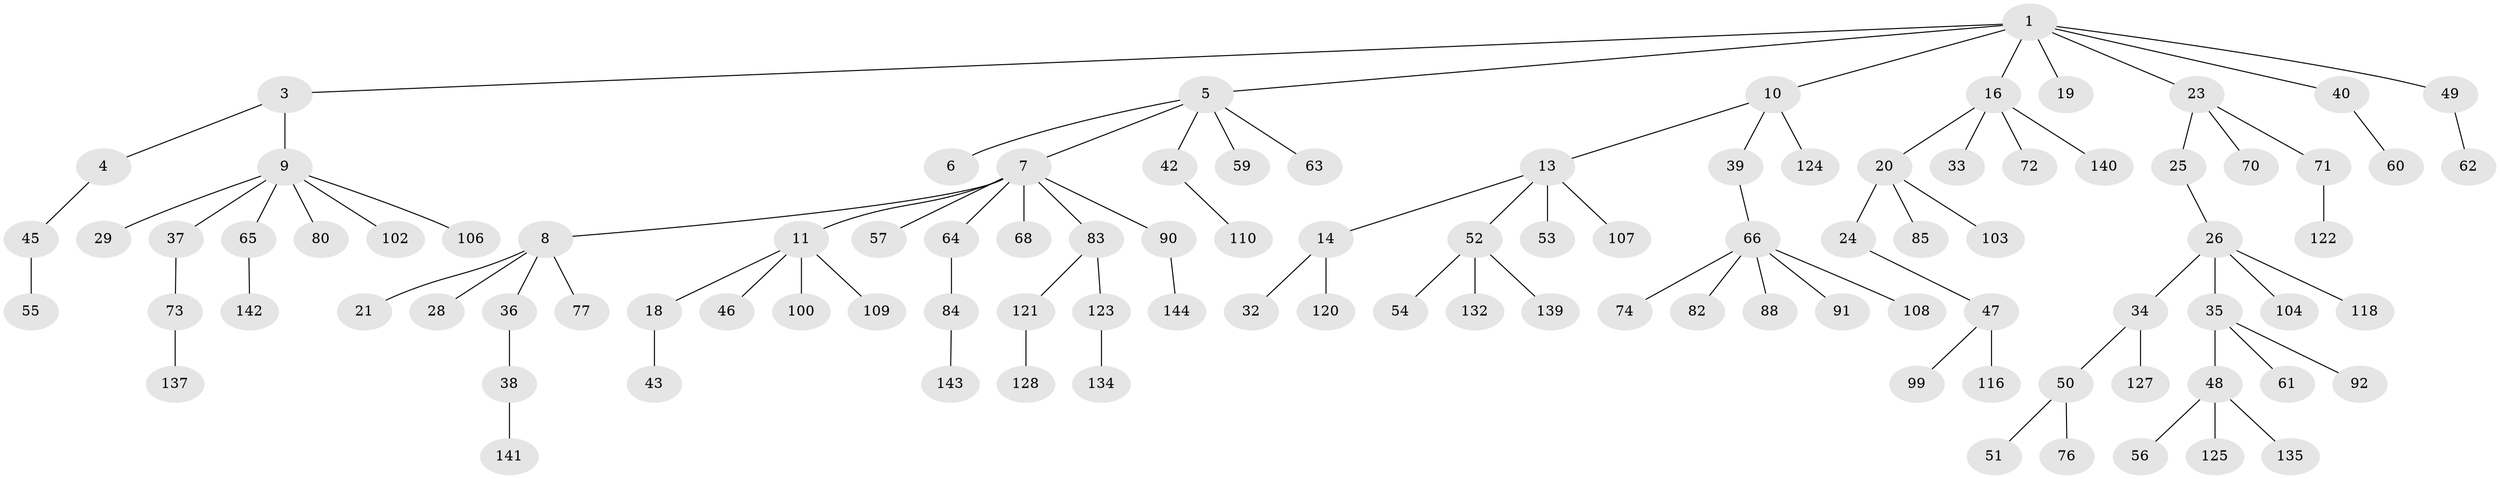 // original degree distribution, {8: 0.020833333333333332, 2: 0.2361111111111111, 3: 0.125, 6: 0.013888888888888888, 1: 0.5138888888888888, 4: 0.0763888888888889, 5: 0.013888888888888888}
// Generated by graph-tools (version 1.1) at 2025/42/03/06/25 10:42:04]
// undirected, 102 vertices, 101 edges
graph export_dot {
graph [start="1"]
  node [color=gray90,style=filled];
  1 [super="+2"];
  3;
  4 [super="+81"];
  5 [super="+17"];
  6;
  7 [super="+22"];
  8 [super="+15"];
  9 [super="+31"];
  10 [super="+12"];
  11 [super="+89"];
  13 [super="+30"];
  14 [super="+27"];
  16 [super="+79"];
  18;
  19 [super="+97"];
  20 [super="+78"];
  21;
  23 [super="+41"];
  24;
  25;
  26 [super="+130"];
  28 [super="+58"];
  29;
  32 [super="+44"];
  33;
  34;
  35 [super="+67"];
  36 [super="+119"];
  37 [super="+87"];
  38;
  39 [super="+94"];
  40 [super="+115"];
  42 [super="+95"];
  43;
  45 [super="+98"];
  46 [super="+114"];
  47 [super="+111"];
  48 [super="+75"];
  49;
  50 [super="+136"];
  51;
  52 [super="+86"];
  53;
  54;
  55;
  56;
  57;
  59 [super="+93"];
  60;
  61;
  62 [super="+112"];
  63;
  64;
  65 [super="+113"];
  66 [super="+69"];
  68;
  70;
  71 [super="+101"];
  72;
  73 [super="+126"];
  74 [super="+105"];
  76;
  77 [super="+117"];
  80;
  82;
  83 [super="+96"];
  84 [super="+129"];
  85;
  88;
  90 [super="+131"];
  91;
  92;
  99;
  100;
  102;
  103;
  104;
  106;
  107;
  108;
  109;
  110;
  116;
  118;
  120;
  121;
  122 [super="+133"];
  123;
  124;
  125;
  127;
  128 [super="+138"];
  132;
  134;
  135;
  137;
  139;
  140;
  141;
  142;
  143;
  144;
  1 -- 3;
  1 -- 5;
  1 -- 16;
  1 -- 19;
  1 -- 23;
  1 -- 40;
  1 -- 49;
  1 -- 10;
  3 -- 4;
  3 -- 9;
  4 -- 45;
  5 -- 6;
  5 -- 7;
  5 -- 42;
  5 -- 59;
  5 -- 63;
  7 -- 8;
  7 -- 11;
  7 -- 57;
  7 -- 68;
  7 -- 83;
  7 -- 90;
  7 -- 64;
  8 -- 21;
  8 -- 28;
  8 -- 77;
  8 -- 36;
  9 -- 29;
  9 -- 37;
  9 -- 65;
  9 -- 80;
  9 -- 102;
  9 -- 106;
  10 -- 124;
  10 -- 13;
  10 -- 39;
  11 -- 18;
  11 -- 46;
  11 -- 100;
  11 -- 109;
  13 -- 14;
  13 -- 52;
  13 -- 53;
  13 -- 107;
  14 -- 120;
  14 -- 32;
  16 -- 20;
  16 -- 33;
  16 -- 72;
  16 -- 140;
  18 -- 43;
  20 -- 24;
  20 -- 85;
  20 -- 103;
  23 -- 25;
  23 -- 71;
  23 -- 70;
  24 -- 47;
  25 -- 26;
  26 -- 34;
  26 -- 35;
  26 -- 104;
  26 -- 118;
  34 -- 50;
  34 -- 127;
  35 -- 48;
  35 -- 61;
  35 -- 92;
  36 -- 38;
  37 -- 73;
  38 -- 141;
  39 -- 66;
  40 -- 60;
  42 -- 110;
  45 -- 55;
  47 -- 99;
  47 -- 116;
  48 -- 56;
  48 -- 125;
  48 -- 135;
  49 -- 62;
  50 -- 51;
  50 -- 76;
  52 -- 54;
  52 -- 132;
  52 -- 139;
  64 -- 84;
  65 -- 142;
  66 -- 91;
  66 -- 108;
  66 -- 88;
  66 -- 82;
  66 -- 74;
  71 -- 122;
  73 -- 137;
  83 -- 121;
  83 -- 123;
  84 -- 143;
  90 -- 144;
  121 -- 128;
  123 -- 134;
}
